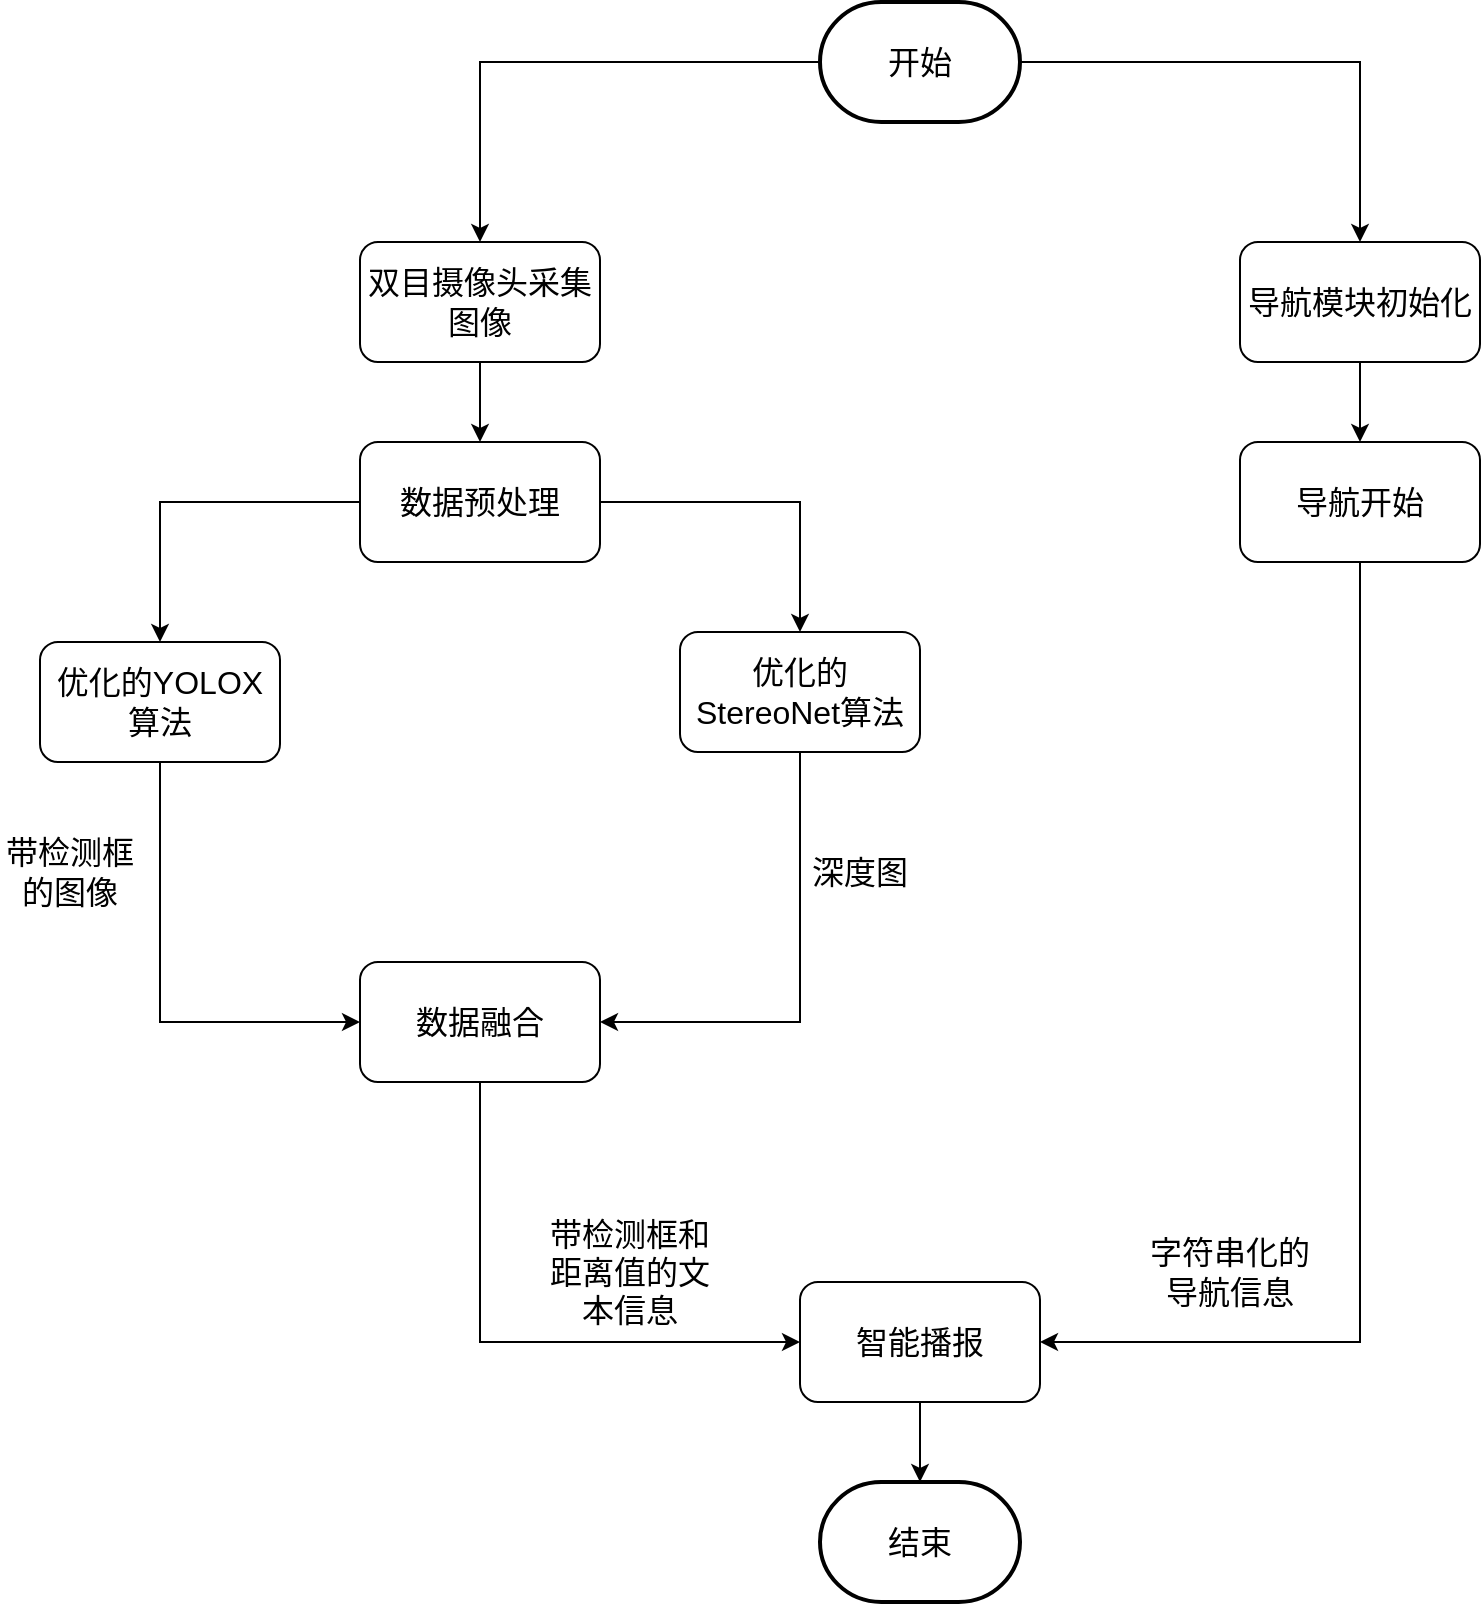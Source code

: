 <mxfile version="21.0.2" type="github">
  <diagram name="Page-1" id="edf60f1a-56cd-e834-aa8a-f176f3a09ee4">
    <mxGraphModel dx="2017" dy="1974" grid="1" gridSize="10" guides="1" tooltips="1" connect="1" arrows="1" fold="1" page="1" pageScale="1" pageWidth="1100" pageHeight="850" background="none" math="0" shadow="0">
      <root>
        <mxCell id="0" />
        <mxCell id="1" parent="0" />
        <mxCell id="Ez2dJQbbrGeNrCwUJTwX-6" style="edgeStyle=orthogonalEdgeStyle;rounded=0;orthogonalLoop=1;jettySize=auto;html=1;entryX=0.5;entryY=0;entryDx=0;entryDy=0;fontSize=16;" edge="1" parent="1" source="Ez2dJQbbrGeNrCwUJTwX-1" target="Ez2dJQbbrGeNrCwUJTwX-4">
          <mxGeometry relative="1" as="geometry" />
        </mxCell>
        <mxCell id="Ez2dJQbbrGeNrCwUJTwX-7" style="edgeStyle=orthogonalEdgeStyle;rounded=0;orthogonalLoop=1;jettySize=auto;html=1;entryX=0.5;entryY=0;entryDx=0;entryDy=0;fontSize=16;" edge="1" parent="1" source="Ez2dJQbbrGeNrCwUJTwX-1" target="Ez2dJQbbrGeNrCwUJTwX-5">
          <mxGeometry relative="1" as="geometry" />
        </mxCell>
        <mxCell id="Ez2dJQbbrGeNrCwUJTwX-1" value="开始" style="strokeWidth=2;html=1;shape=mxgraph.flowchart.terminator;whiteSpace=wrap;fontSize=16;" vertex="1" parent="1">
          <mxGeometry x="470" y="-800" width="100" height="60" as="geometry" />
        </mxCell>
        <mxCell id="Ez2dJQbbrGeNrCwUJTwX-2" value="结束" style="strokeWidth=2;html=1;shape=mxgraph.flowchart.terminator;whiteSpace=wrap;fontSize=16;" vertex="1" parent="1">
          <mxGeometry x="470" y="-60" width="100" height="60" as="geometry" />
        </mxCell>
        <mxCell id="Ez2dJQbbrGeNrCwUJTwX-12" style="edgeStyle=orthogonalEdgeStyle;rounded=0;orthogonalLoop=1;jettySize=auto;html=1;entryX=0.5;entryY=0;entryDx=0;entryDy=0;fontSize=16;" edge="1" parent="1" source="Ez2dJQbbrGeNrCwUJTwX-4" target="Ez2dJQbbrGeNrCwUJTwX-11">
          <mxGeometry relative="1" as="geometry" />
        </mxCell>
        <mxCell id="Ez2dJQbbrGeNrCwUJTwX-4" value="双目摄像头采集图像" style="rounded=1;whiteSpace=wrap;html=1;fontSize=16;" vertex="1" parent="1">
          <mxGeometry x="240" y="-680" width="120" height="60" as="geometry" />
        </mxCell>
        <mxCell id="Ez2dJQbbrGeNrCwUJTwX-24" style="edgeStyle=orthogonalEdgeStyle;rounded=0;orthogonalLoop=1;jettySize=auto;html=1;exitX=0.5;exitY=1;exitDx=0;exitDy=0;entryX=0.5;entryY=0;entryDx=0;entryDy=0;fontSize=16;" edge="1" parent="1" source="Ez2dJQbbrGeNrCwUJTwX-5" target="Ez2dJQbbrGeNrCwUJTwX-9">
          <mxGeometry relative="1" as="geometry" />
        </mxCell>
        <mxCell id="Ez2dJQbbrGeNrCwUJTwX-5" value="导航模块初始化" style="rounded=1;whiteSpace=wrap;html=1;fontSize=16;" vertex="1" parent="1">
          <mxGeometry x="680" y="-680" width="120" height="60" as="geometry" />
        </mxCell>
        <mxCell id="Ez2dJQbbrGeNrCwUJTwX-16" style="edgeStyle=orthogonalEdgeStyle;rounded=0;orthogonalLoop=1;jettySize=auto;html=1;entryX=0;entryY=0.5;entryDx=0;entryDy=0;fontSize=16;" edge="1" parent="1" source="Ez2dJQbbrGeNrCwUJTwX-8" target="Ez2dJQbbrGeNrCwUJTwX-15">
          <mxGeometry relative="1" as="geometry">
            <Array as="points">
              <mxPoint x="140" y="-290" />
            </Array>
          </mxGeometry>
        </mxCell>
        <mxCell id="Ez2dJQbbrGeNrCwUJTwX-8" value="优化的YOLOX算法" style="rounded=1;whiteSpace=wrap;html=1;fontSize=16;" vertex="1" parent="1">
          <mxGeometry x="80" y="-480" width="120" height="60" as="geometry" />
        </mxCell>
        <mxCell id="Ez2dJQbbrGeNrCwUJTwX-25" style="edgeStyle=orthogonalEdgeStyle;rounded=0;orthogonalLoop=1;jettySize=auto;html=1;entryX=1;entryY=0.5;entryDx=0;entryDy=0;fontSize=16;" edge="1" parent="1" source="Ez2dJQbbrGeNrCwUJTwX-9" target="Ez2dJQbbrGeNrCwUJTwX-21">
          <mxGeometry relative="1" as="geometry">
            <Array as="points">
              <mxPoint x="740" y="-130" />
            </Array>
          </mxGeometry>
        </mxCell>
        <mxCell id="Ez2dJQbbrGeNrCwUJTwX-9" value="导航开始" style="rounded=1;whiteSpace=wrap;html=1;fontSize=16;" vertex="1" parent="1">
          <mxGeometry x="680" y="-580" width="120" height="60" as="geometry" />
        </mxCell>
        <mxCell id="Ez2dJQbbrGeNrCwUJTwX-17" style="edgeStyle=orthogonalEdgeStyle;rounded=0;orthogonalLoop=1;jettySize=auto;html=1;entryX=1;entryY=0.5;entryDx=0;entryDy=0;fontSize=16;" edge="1" parent="1" source="Ez2dJQbbrGeNrCwUJTwX-10" target="Ez2dJQbbrGeNrCwUJTwX-15">
          <mxGeometry relative="1" as="geometry">
            <Array as="points">
              <mxPoint x="460" y="-290" />
            </Array>
          </mxGeometry>
        </mxCell>
        <mxCell id="Ez2dJQbbrGeNrCwUJTwX-10" value="优化的StereoNet算法" style="rounded=1;whiteSpace=wrap;html=1;fontSize=16;" vertex="1" parent="1">
          <mxGeometry x="400" y="-485" width="120" height="60" as="geometry" />
        </mxCell>
        <mxCell id="Ez2dJQbbrGeNrCwUJTwX-13" style="edgeStyle=orthogonalEdgeStyle;rounded=0;orthogonalLoop=1;jettySize=auto;html=1;entryX=0.5;entryY=0;entryDx=0;entryDy=0;fontSize=16;" edge="1" parent="1" source="Ez2dJQbbrGeNrCwUJTwX-11" target="Ez2dJQbbrGeNrCwUJTwX-8">
          <mxGeometry relative="1" as="geometry" />
        </mxCell>
        <mxCell id="Ez2dJQbbrGeNrCwUJTwX-14" style="edgeStyle=orthogonalEdgeStyle;rounded=0;orthogonalLoop=1;jettySize=auto;html=1;entryX=0.5;entryY=0;entryDx=0;entryDy=0;fontSize=16;" edge="1" parent="1" source="Ez2dJQbbrGeNrCwUJTwX-11" target="Ez2dJQbbrGeNrCwUJTwX-10">
          <mxGeometry relative="1" as="geometry" />
        </mxCell>
        <mxCell id="Ez2dJQbbrGeNrCwUJTwX-11" value="数据预处理" style="rounded=1;whiteSpace=wrap;html=1;fontSize=16;" vertex="1" parent="1">
          <mxGeometry x="240" y="-580" width="120" height="60" as="geometry" />
        </mxCell>
        <mxCell id="Ez2dJQbbrGeNrCwUJTwX-22" style="edgeStyle=orthogonalEdgeStyle;rounded=0;orthogonalLoop=1;jettySize=auto;html=1;fontSize=16;" edge="1" parent="1" source="Ez2dJQbbrGeNrCwUJTwX-15" target="Ez2dJQbbrGeNrCwUJTwX-21">
          <mxGeometry relative="1" as="geometry">
            <Array as="points">
              <mxPoint x="300" y="-130" />
            </Array>
          </mxGeometry>
        </mxCell>
        <mxCell id="Ez2dJQbbrGeNrCwUJTwX-15" value="数据融合" style="rounded=1;whiteSpace=wrap;html=1;fontSize=16;" vertex="1" parent="1">
          <mxGeometry x="240" y="-320" width="120" height="60" as="geometry" />
        </mxCell>
        <mxCell id="Ez2dJQbbrGeNrCwUJTwX-18" value="带检测框的图像" style="text;html=1;strokeColor=none;fillColor=none;align=center;verticalAlign=middle;whiteSpace=wrap;rounded=0;fontSize=16;" vertex="1" parent="1">
          <mxGeometry x="60" y="-380" width="70" height="30" as="geometry" />
        </mxCell>
        <mxCell id="Ez2dJQbbrGeNrCwUJTwX-19" value="深度图" style="text;html=1;strokeColor=none;fillColor=none;align=center;verticalAlign=middle;whiteSpace=wrap;rounded=0;fontSize=16;" vertex="1" parent="1">
          <mxGeometry x="460" y="-380" width="60" height="30" as="geometry" />
        </mxCell>
        <mxCell id="Ez2dJQbbrGeNrCwUJTwX-26" style="edgeStyle=orthogonalEdgeStyle;rounded=0;orthogonalLoop=1;jettySize=auto;html=1;exitX=0.5;exitY=1;exitDx=0;exitDy=0;entryX=0.5;entryY=0;entryDx=0;entryDy=0;entryPerimeter=0;fontSize=16;" edge="1" parent="1" source="Ez2dJQbbrGeNrCwUJTwX-21" target="Ez2dJQbbrGeNrCwUJTwX-2">
          <mxGeometry relative="1" as="geometry" />
        </mxCell>
        <mxCell id="Ez2dJQbbrGeNrCwUJTwX-21" value="智能播报" style="rounded=1;whiteSpace=wrap;html=1;fontSize=16;" vertex="1" parent="1">
          <mxGeometry x="460" y="-160" width="120" height="60" as="geometry" />
        </mxCell>
        <mxCell id="Ez2dJQbbrGeNrCwUJTwX-23" value="带检测框和距离值的文本信息" style="text;html=1;strokeColor=none;fillColor=none;align=center;verticalAlign=middle;whiteSpace=wrap;rounded=0;fontSize=16;" vertex="1" parent="1">
          <mxGeometry x="330" y="-180" width="90" height="30" as="geometry" />
        </mxCell>
        <mxCell id="Ez2dJQbbrGeNrCwUJTwX-51" value="字符串化的导航信息" style="text;html=1;strokeColor=none;fillColor=none;align=center;verticalAlign=middle;whiteSpace=wrap;rounded=0;fontSize=16;" vertex="1" parent="1">
          <mxGeometry x="630" y="-180" width="90" height="30" as="geometry" />
        </mxCell>
      </root>
    </mxGraphModel>
  </diagram>
</mxfile>
